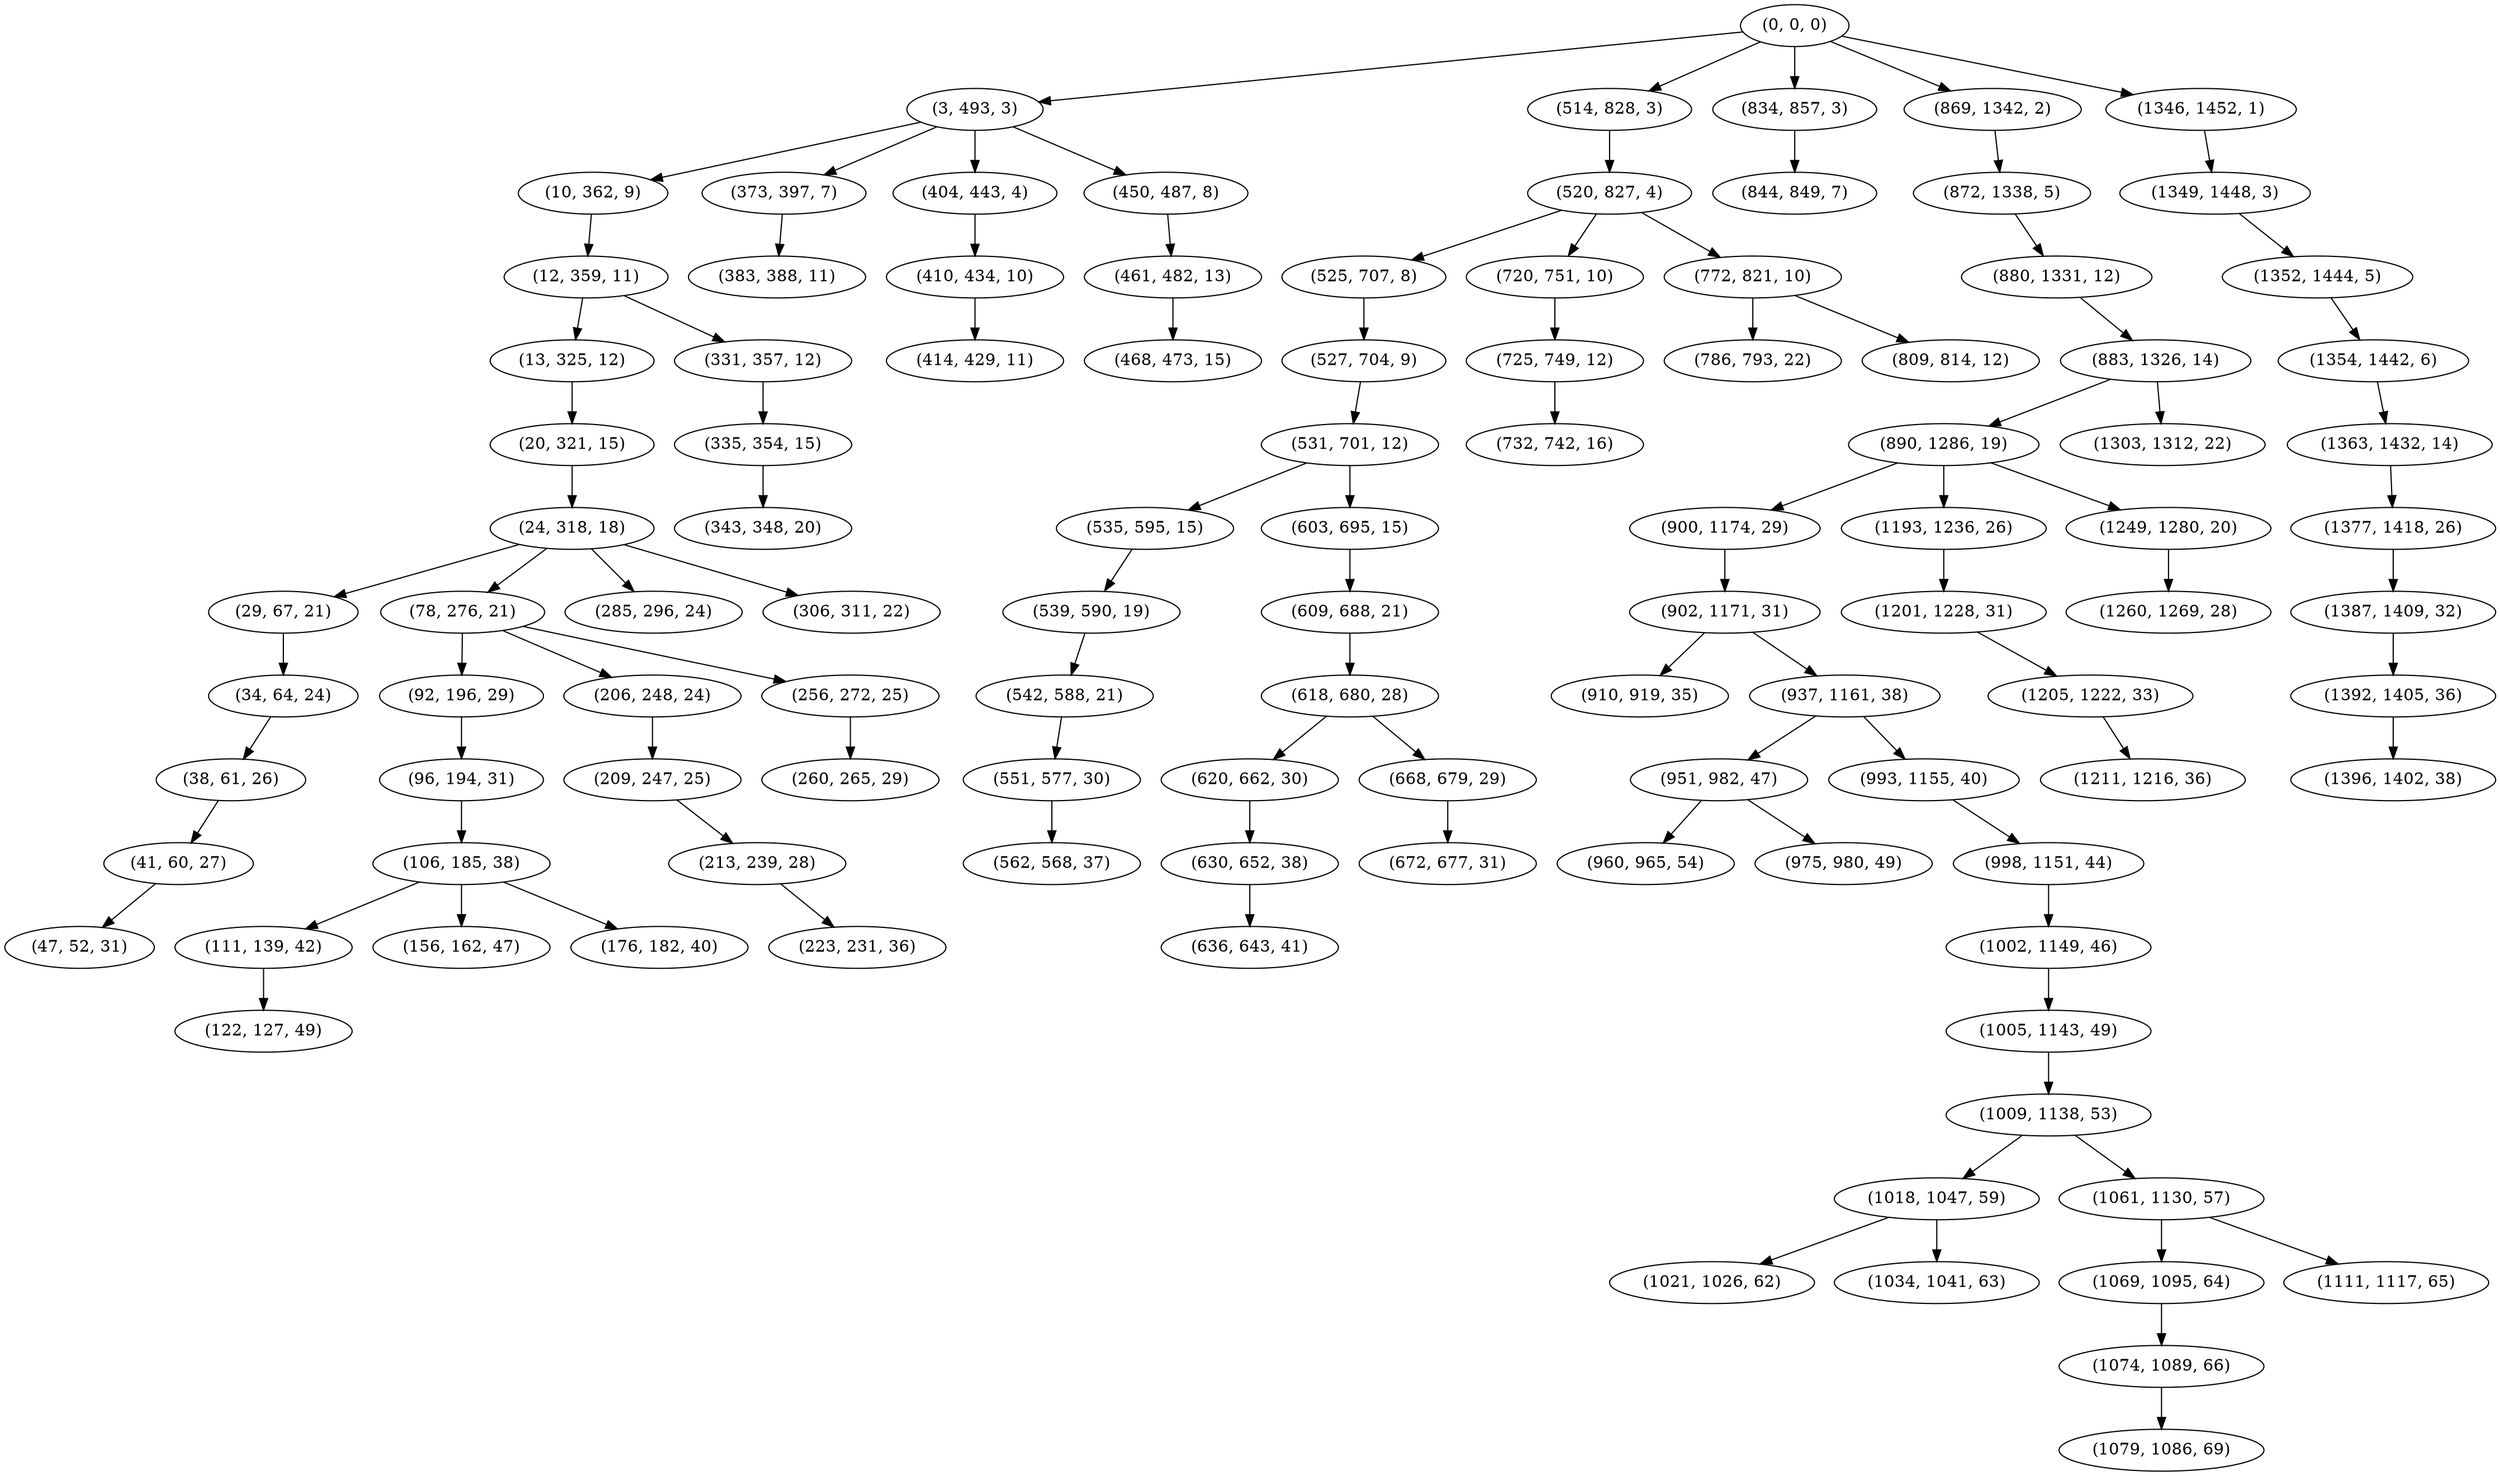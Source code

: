 digraph tree {
    "(0, 0, 0)";
    "(3, 493, 3)";
    "(10, 362, 9)";
    "(12, 359, 11)";
    "(13, 325, 12)";
    "(20, 321, 15)";
    "(24, 318, 18)";
    "(29, 67, 21)";
    "(34, 64, 24)";
    "(38, 61, 26)";
    "(41, 60, 27)";
    "(47, 52, 31)";
    "(78, 276, 21)";
    "(92, 196, 29)";
    "(96, 194, 31)";
    "(106, 185, 38)";
    "(111, 139, 42)";
    "(122, 127, 49)";
    "(156, 162, 47)";
    "(176, 182, 40)";
    "(206, 248, 24)";
    "(209, 247, 25)";
    "(213, 239, 28)";
    "(223, 231, 36)";
    "(256, 272, 25)";
    "(260, 265, 29)";
    "(285, 296, 24)";
    "(306, 311, 22)";
    "(331, 357, 12)";
    "(335, 354, 15)";
    "(343, 348, 20)";
    "(373, 397, 7)";
    "(383, 388, 11)";
    "(404, 443, 4)";
    "(410, 434, 10)";
    "(414, 429, 11)";
    "(450, 487, 8)";
    "(461, 482, 13)";
    "(468, 473, 15)";
    "(514, 828, 3)";
    "(520, 827, 4)";
    "(525, 707, 8)";
    "(527, 704, 9)";
    "(531, 701, 12)";
    "(535, 595, 15)";
    "(539, 590, 19)";
    "(542, 588, 21)";
    "(551, 577, 30)";
    "(562, 568, 37)";
    "(603, 695, 15)";
    "(609, 688, 21)";
    "(618, 680, 28)";
    "(620, 662, 30)";
    "(630, 652, 38)";
    "(636, 643, 41)";
    "(668, 679, 29)";
    "(672, 677, 31)";
    "(720, 751, 10)";
    "(725, 749, 12)";
    "(732, 742, 16)";
    "(772, 821, 10)";
    "(786, 793, 22)";
    "(809, 814, 12)";
    "(834, 857, 3)";
    "(844, 849, 7)";
    "(869, 1342, 2)";
    "(872, 1338, 5)";
    "(880, 1331, 12)";
    "(883, 1326, 14)";
    "(890, 1286, 19)";
    "(900, 1174, 29)";
    "(902, 1171, 31)";
    "(910, 919, 35)";
    "(937, 1161, 38)";
    "(951, 982, 47)";
    "(960, 965, 54)";
    "(975, 980, 49)";
    "(993, 1155, 40)";
    "(998, 1151, 44)";
    "(1002, 1149, 46)";
    "(1005, 1143, 49)";
    "(1009, 1138, 53)";
    "(1018, 1047, 59)";
    "(1021, 1026, 62)";
    "(1034, 1041, 63)";
    "(1061, 1130, 57)";
    "(1069, 1095, 64)";
    "(1074, 1089, 66)";
    "(1079, 1086, 69)";
    "(1111, 1117, 65)";
    "(1193, 1236, 26)";
    "(1201, 1228, 31)";
    "(1205, 1222, 33)";
    "(1211, 1216, 36)";
    "(1249, 1280, 20)";
    "(1260, 1269, 28)";
    "(1303, 1312, 22)";
    "(1346, 1452, 1)";
    "(1349, 1448, 3)";
    "(1352, 1444, 5)";
    "(1354, 1442, 6)";
    "(1363, 1432, 14)";
    "(1377, 1418, 26)";
    "(1387, 1409, 32)";
    "(1392, 1405, 36)";
    "(1396, 1402, 38)";
    "(0, 0, 0)" -> "(3, 493, 3)";
    "(0, 0, 0)" -> "(514, 828, 3)";
    "(0, 0, 0)" -> "(834, 857, 3)";
    "(0, 0, 0)" -> "(869, 1342, 2)";
    "(0, 0, 0)" -> "(1346, 1452, 1)";
    "(3, 493, 3)" -> "(10, 362, 9)";
    "(3, 493, 3)" -> "(373, 397, 7)";
    "(3, 493, 3)" -> "(404, 443, 4)";
    "(3, 493, 3)" -> "(450, 487, 8)";
    "(10, 362, 9)" -> "(12, 359, 11)";
    "(12, 359, 11)" -> "(13, 325, 12)";
    "(12, 359, 11)" -> "(331, 357, 12)";
    "(13, 325, 12)" -> "(20, 321, 15)";
    "(20, 321, 15)" -> "(24, 318, 18)";
    "(24, 318, 18)" -> "(29, 67, 21)";
    "(24, 318, 18)" -> "(78, 276, 21)";
    "(24, 318, 18)" -> "(285, 296, 24)";
    "(24, 318, 18)" -> "(306, 311, 22)";
    "(29, 67, 21)" -> "(34, 64, 24)";
    "(34, 64, 24)" -> "(38, 61, 26)";
    "(38, 61, 26)" -> "(41, 60, 27)";
    "(41, 60, 27)" -> "(47, 52, 31)";
    "(78, 276, 21)" -> "(92, 196, 29)";
    "(78, 276, 21)" -> "(206, 248, 24)";
    "(78, 276, 21)" -> "(256, 272, 25)";
    "(92, 196, 29)" -> "(96, 194, 31)";
    "(96, 194, 31)" -> "(106, 185, 38)";
    "(106, 185, 38)" -> "(111, 139, 42)";
    "(106, 185, 38)" -> "(156, 162, 47)";
    "(106, 185, 38)" -> "(176, 182, 40)";
    "(111, 139, 42)" -> "(122, 127, 49)";
    "(206, 248, 24)" -> "(209, 247, 25)";
    "(209, 247, 25)" -> "(213, 239, 28)";
    "(213, 239, 28)" -> "(223, 231, 36)";
    "(256, 272, 25)" -> "(260, 265, 29)";
    "(331, 357, 12)" -> "(335, 354, 15)";
    "(335, 354, 15)" -> "(343, 348, 20)";
    "(373, 397, 7)" -> "(383, 388, 11)";
    "(404, 443, 4)" -> "(410, 434, 10)";
    "(410, 434, 10)" -> "(414, 429, 11)";
    "(450, 487, 8)" -> "(461, 482, 13)";
    "(461, 482, 13)" -> "(468, 473, 15)";
    "(514, 828, 3)" -> "(520, 827, 4)";
    "(520, 827, 4)" -> "(525, 707, 8)";
    "(520, 827, 4)" -> "(720, 751, 10)";
    "(520, 827, 4)" -> "(772, 821, 10)";
    "(525, 707, 8)" -> "(527, 704, 9)";
    "(527, 704, 9)" -> "(531, 701, 12)";
    "(531, 701, 12)" -> "(535, 595, 15)";
    "(531, 701, 12)" -> "(603, 695, 15)";
    "(535, 595, 15)" -> "(539, 590, 19)";
    "(539, 590, 19)" -> "(542, 588, 21)";
    "(542, 588, 21)" -> "(551, 577, 30)";
    "(551, 577, 30)" -> "(562, 568, 37)";
    "(603, 695, 15)" -> "(609, 688, 21)";
    "(609, 688, 21)" -> "(618, 680, 28)";
    "(618, 680, 28)" -> "(620, 662, 30)";
    "(618, 680, 28)" -> "(668, 679, 29)";
    "(620, 662, 30)" -> "(630, 652, 38)";
    "(630, 652, 38)" -> "(636, 643, 41)";
    "(668, 679, 29)" -> "(672, 677, 31)";
    "(720, 751, 10)" -> "(725, 749, 12)";
    "(725, 749, 12)" -> "(732, 742, 16)";
    "(772, 821, 10)" -> "(786, 793, 22)";
    "(772, 821, 10)" -> "(809, 814, 12)";
    "(834, 857, 3)" -> "(844, 849, 7)";
    "(869, 1342, 2)" -> "(872, 1338, 5)";
    "(872, 1338, 5)" -> "(880, 1331, 12)";
    "(880, 1331, 12)" -> "(883, 1326, 14)";
    "(883, 1326, 14)" -> "(890, 1286, 19)";
    "(883, 1326, 14)" -> "(1303, 1312, 22)";
    "(890, 1286, 19)" -> "(900, 1174, 29)";
    "(890, 1286, 19)" -> "(1193, 1236, 26)";
    "(890, 1286, 19)" -> "(1249, 1280, 20)";
    "(900, 1174, 29)" -> "(902, 1171, 31)";
    "(902, 1171, 31)" -> "(910, 919, 35)";
    "(902, 1171, 31)" -> "(937, 1161, 38)";
    "(937, 1161, 38)" -> "(951, 982, 47)";
    "(937, 1161, 38)" -> "(993, 1155, 40)";
    "(951, 982, 47)" -> "(960, 965, 54)";
    "(951, 982, 47)" -> "(975, 980, 49)";
    "(993, 1155, 40)" -> "(998, 1151, 44)";
    "(998, 1151, 44)" -> "(1002, 1149, 46)";
    "(1002, 1149, 46)" -> "(1005, 1143, 49)";
    "(1005, 1143, 49)" -> "(1009, 1138, 53)";
    "(1009, 1138, 53)" -> "(1018, 1047, 59)";
    "(1009, 1138, 53)" -> "(1061, 1130, 57)";
    "(1018, 1047, 59)" -> "(1021, 1026, 62)";
    "(1018, 1047, 59)" -> "(1034, 1041, 63)";
    "(1061, 1130, 57)" -> "(1069, 1095, 64)";
    "(1061, 1130, 57)" -> "(1111, 1117, 65)";
    "(1069, 1095, 64)" -> "(1074, 1089, 66)";
    "(1074, 1089, 66)" -> "(1079, 1086, 69)";
    "(1193, 1236, 26)" -> "(1201, 1228, 31)";
    "(1201, 1228, 31)" -> "(1205, 1222, 33)";
    "(1205, 1222, 33)" -> "(1211, 1216, 36)";
    "(1249, 1280, 20)" -> "(1260, 1269, 28)";
    "(1346, 1452, 1)" -> "(1349, 1448, 3)";
    "(1349, 1448, 3)" -> "(1352, 1444, 5)";
    "(1352, 1444, 5)" -> "(1354, 1442, 6)";
    "(1354, 1442, 6)" -> "(1363, 1432, 14)";
    "(1363, 1432, 14)" -> "(1377, 1418, 26)";
    "(1377, 1418, 26)" -> "(1387, 1409, 32)";
    "(1387, 1409, 32)" -> "(1392, 1405, 36)";
    "(1392, 1405, 36)" -> "(1396, 1402, 38)";
}
